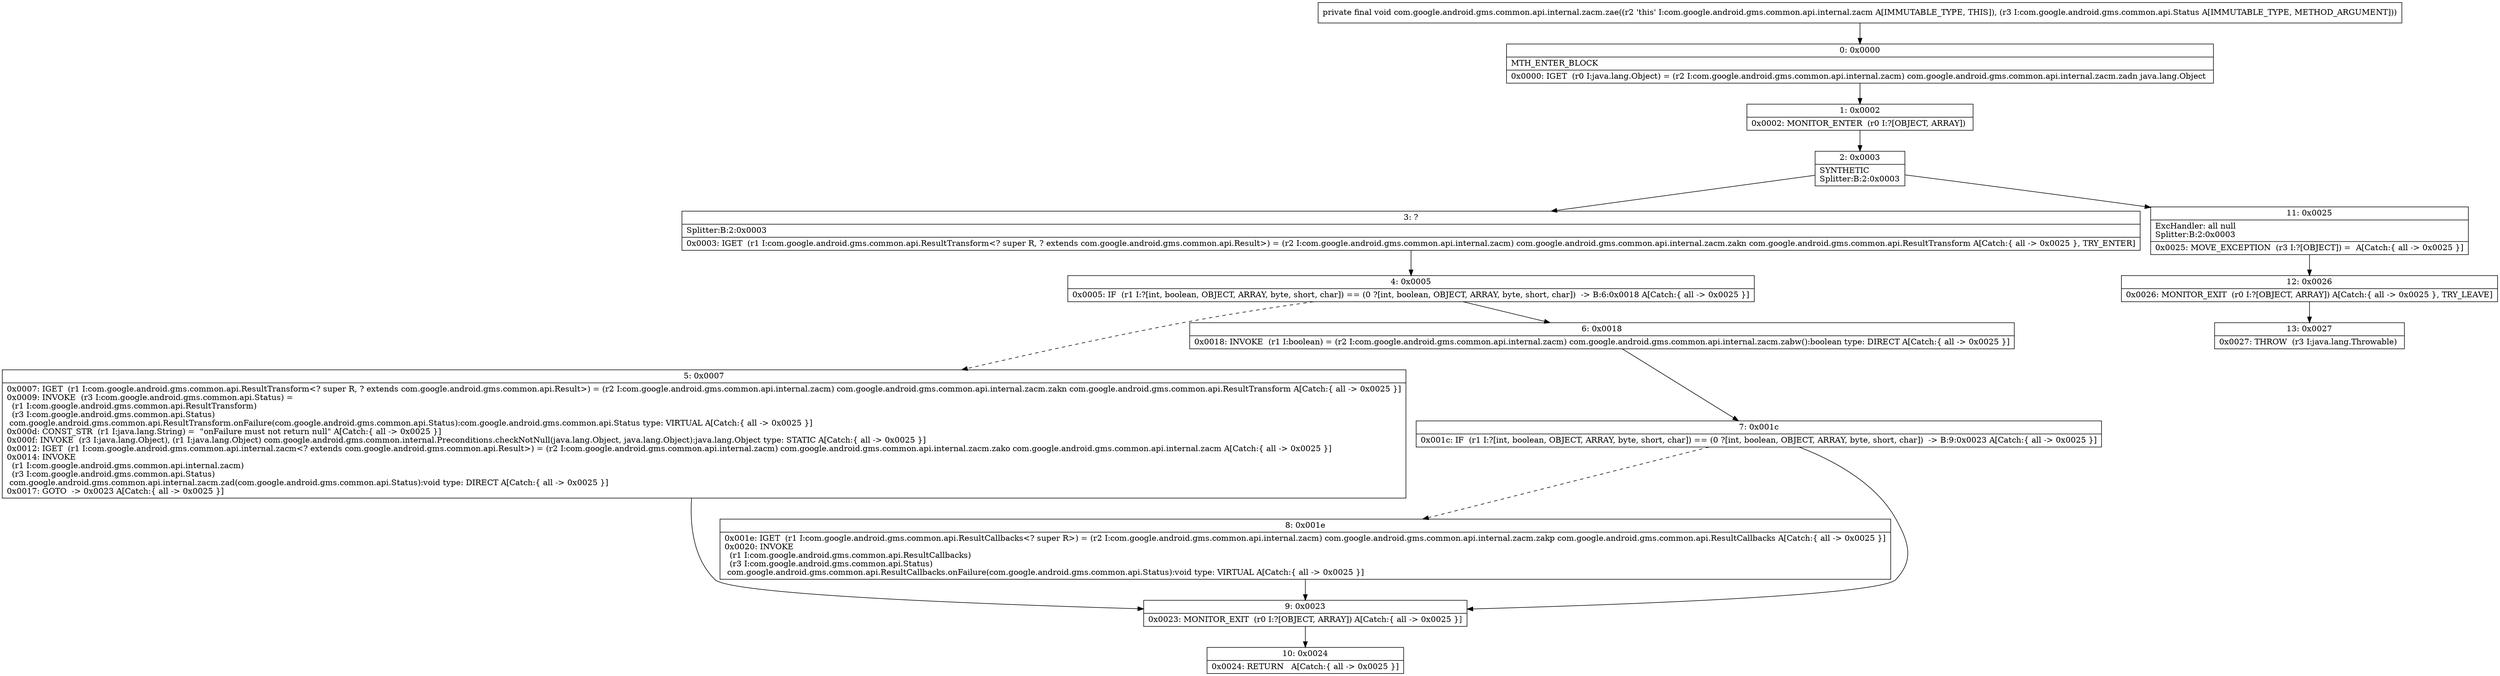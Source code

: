 digraph "CFG forcom.google.android.gms.common.api.internal.zacm.zae(Lcom\/google\/android\/gms\/common\/api\/Status;)V" {
Node_0 [shape=record,label="{0\:\ 0x0000|MTH_ENTER_BLOCK\l|0x0000: IGET  (r0 I:java.lang.Object) = (r2 I:com.google.android.gms.common.api.internal.zacm) com.google.android.gms.common.api.internal.zacm.zadn java.lang.Object \l}"];
Node_1 [shape=record,label="{1\:\ 0x0002|0x0002: MONITOR_ENTER  (r0 I:?[OBJECT, ARRAY]) \l}"];
Node_2 [shape=record,label="{2\:\ 0x0003|SYNTHETIC\lSplitter:B:2:0x0003\l}"];
Node_3 [shape=record,label="{3\:\ ?|Splitter:B:2:0x0003\l|0x0003: IGET  (r1 I:com.google.android.gms.common.api.ResultTransform\<? super R, ? extends com.google.android.gms.common.api.Result\>) = (r2 I:com.google.android.gms.common.api.internal.zacm) com.google.android.gms.common.api.internal.zacm.zakn com.google.android.gms.common.api.ResultTransform A[Catch:\{ all \-\> 0x0025 \}, TRY_ENTER]\l}"];
Node_4 [shape=record,label="{4\:\ 0x0005|0x0005: IF  (r1 I:?[int, boolean, OBJECT, ARRAY, byte, short, char]) == (0 ?[int, boolean, OBJECT, ARRAY, byte, short, char])  \-\> B:6:0x0018 A[Catch:\{ all \-\> 0x0025 \}]\l}"];
Node_5 [shape=record,label="{5\:\ 0x0007|0x0007: IGET  (r1 I:com.google.android.gms.common.api.ResultTransform\<? super R, ? extends com.google.android.gms.common.api.Result\>) = (r2 I:com.google.android.gms.common.api.internal.zacm) com.google.android.gms.common.api.internal.zacm.zakn com.google.android.gms.common.api.ResultTransform A[Catch:\{ all \-\> 0x0025 \}]\l0x0009: INVOKE  (r3 I:com.google.android.gms.common.api.Status) = \l  (r1 I:com.google.android.gms.common.api.ResultTransform)\l  (r3 I:com.google.android.gms.common.api.Status)\l com.google.android.gms.common.api.ResultTransform.onFailure(com.google.android.gms.common.api.Status):com.google.android.gms.common.api.Status type: VIRTUAL A[Catch:\{ all \-\> 0x0025 \}]\l0x000d: CONST_STR  (r1 I:java.lang.String) =  \"onFailure must not return null\" A[Catch:\{ all \-\> 0x0025 \}]\l0x000f: INVOKE  (r3 I:java.lang.Object), (r1 I:java.lang.Object) com.google.android.gms.common.internal.Preconditions.checkNotNull(java.lang.Object, java.lang.Object):java.lang.Object type: STATIC A[Catch:\{ all \-\> 0x0025 \}]\l0x0012: IGET  (r1 I:com.google.android.gms.common.api.internal.zacm\<? extends com.google.android.gms.common.api.Result\>) = (r2 I:com.google.android.gms.common.api.internal.zacm) com.google.android.gms.common.api.internal.zacm.zako com.google.android.gms.common.api.internal.zacm A[Catch:\{ all \-\> 0x0025 \}]\l0x0014: INVOKE  \l  (r1 I:com.google.android.gms.common.api.internal.zacm)\l  (r3 I:com.google.android.gms.common.api.Status)\l com.google.android.gms.common.api.internal.zacm.zad(com.google.android.gms.common.api.Status):void type: DIRECT A[Catch:\{ all \-\> 0x0025 \}]\l0x0017: GOTO  \-\> 0x0023 A[Catch:\{ all \-\> 0x0025 \}]\l}"];
Node_6 [shape=record,label="{6\:\ 0x0018|0x0018: INVOKE  (r1 I:boolean) = (r2 I:com.google.android.gms.common.api.internal.zacm) com.google.android.gms.common.api.internal.zacm.zabw():boolean type: DIRECT A[Catch:\{ all \-\> 0x0025 \}]\l}"];
Node_7 [shape=record,label="{7\:\ 0x001c|0x001c: IF  (r1 I:?[int, boolean, OBJECT, ARRAY, byte, short, char]) == (0 ?[int, boolean, OBJECT, ARRAY, byte, short, char])  \-\> B:9:0x0023 A[Catch:\{ all \-\> 0x0025 \}]\l}"];
Node_8 [shape=record,label="{8\:\ 0x001e|0x001e: IGET  (r1 I:com.google.android.gms.common.api.ResultCallbacks\<? super R\>) = (r2 I:com.google.android.gms.common.api.internal.zacm) com.google.android.gms.common.api.internal.zacm.zakp com.google.android.gms.common.api.ResultCallbacks A[Catch:\{ all \-\> 0x0025 \}]\l0x0020: INVOKE  \l  (r1 I:com.google.android.gms.common.api.ResultCallbacks)\l  (r3 I:com.google.android.gms.common.api.Status)\l com.google.android.gms.common.api.ResultCallbacks.onFailure(com.google.android.gms.common.api.Status):void type: VIRTUAL A[Catch:\{ all \-\> 0x0025 \}]\l}"];
Node_9 [shape=record,label="{9\:\ 0x0023|0x0023: MONITOR_EXIT  (r0 I:?[OBJECT, ARRAY]) A[Catch:\{ all \-\> 0x0025 \}]\l}"];
Node_10 [shape=record,label="{10\:\ 0x0024|0x0024: RETURN   A[Catch:\{ all \-\> 0x0025 \}]\l}"];
Node_11 [shape=record,label="{11\:\ 0x0025|ExcHandler: all null\lSplitter:B:2:0x0003\l|0x0025: MOVE_EXCEPTION  (r3 I:?[OBJECT]) =  A[Catch:\{ all \-\> 0x0025 \}]\l}"];
Node_12 [shape=record,label="{12\:\ 0x0026|0x0026: MONITOR_EXIT  (r0 I:?[OBJECT, ARRAY]) A[Catch:\{ all \-\> 0x0025 \}, TRY_LEAVE]\l}"];
Node_13 [shape=record,label="{13\:\ 0x0027|0x0027: THROW  (r3 I:java.lang.Throwable) \l}"];
MethodNode[shape=record,label="{private final void com.google.android.gms.common.api.internal.zacm.zae((r2 'this' I:com.google.android.gms.common.api.internal.zacm A[IMMUTABLE_TYPE, THIS]), (r3 I:com.google.android.gms.common.api.Status A[IMMUTABLE_TYPE, METHOD_ARGUMENT])) }"];
MethodNode -> Node_0;
Node_0 -> Node_1;
Node_1 -> Node_2;
Node_2 -> Node_3;
Node_2 -> Node_11;
Node_3 -> Node_4;
Node_4 -> Node_5[style=dashed];
Node_4 -> Node_6;
Node_5 -> Node_9;
Node_6 -> Node_7;
Node_7 -> Node_8[style=dashed];
Node_7 -> Node_9;
Node_8 -> Node_9;
Node_9 -> Node_10;
Node_11 -> Node_12;
Node_12 -> Node_13;
}

